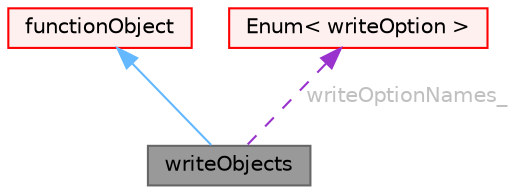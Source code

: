 digraph "writeObjects"
{
 // LATEX_PDF_SIZE
  bgcolor="transparent";
  edge [fontname=Helvetica,fontsize=10,labelfontname=Helvetica,labelfontsize=10];
  node [fontname=Helvetica,fontsize=10,shape=box,height=0.2,width=0.4];
  Node1 [id="Node000001",label="writeObjects",height=0.2,width=0.4,color="gray40", fillcolor="grey60", style="filled", fontcolor="black",tooltip="Allows specification of different writing frequency of objects registered to the database."];
  Node2 -> Node1 [id="edge1_Node000001_Node000002",dir="back",color="steelblue1",style="solid",tooltip=" "];
  Node2 [id="Node000002",label="functionObject",height=0.2,width=0.4,color="red", fillcolor="#FFF0F0", style="filled",URL="$classFoam_1_1functionObject.html",tooltip="Abstract base-class for Time/database function objects."];
  Node6 -> Node1 [id="edge2_Node000001_Node000006",dir="back",color="darkorchid3",style="dashed",tooltip=" ",label=" writeOptionNames_",fontcolor="grey" ];
  Node6 [id="Node000006",label="Enum\< writeOption \>",height=0.2,width=0.4,color="red", fillcolor="#FFF0F0", style="filled",URL="$classFoam_1_1Enum.html",tooltip=" "];
}
